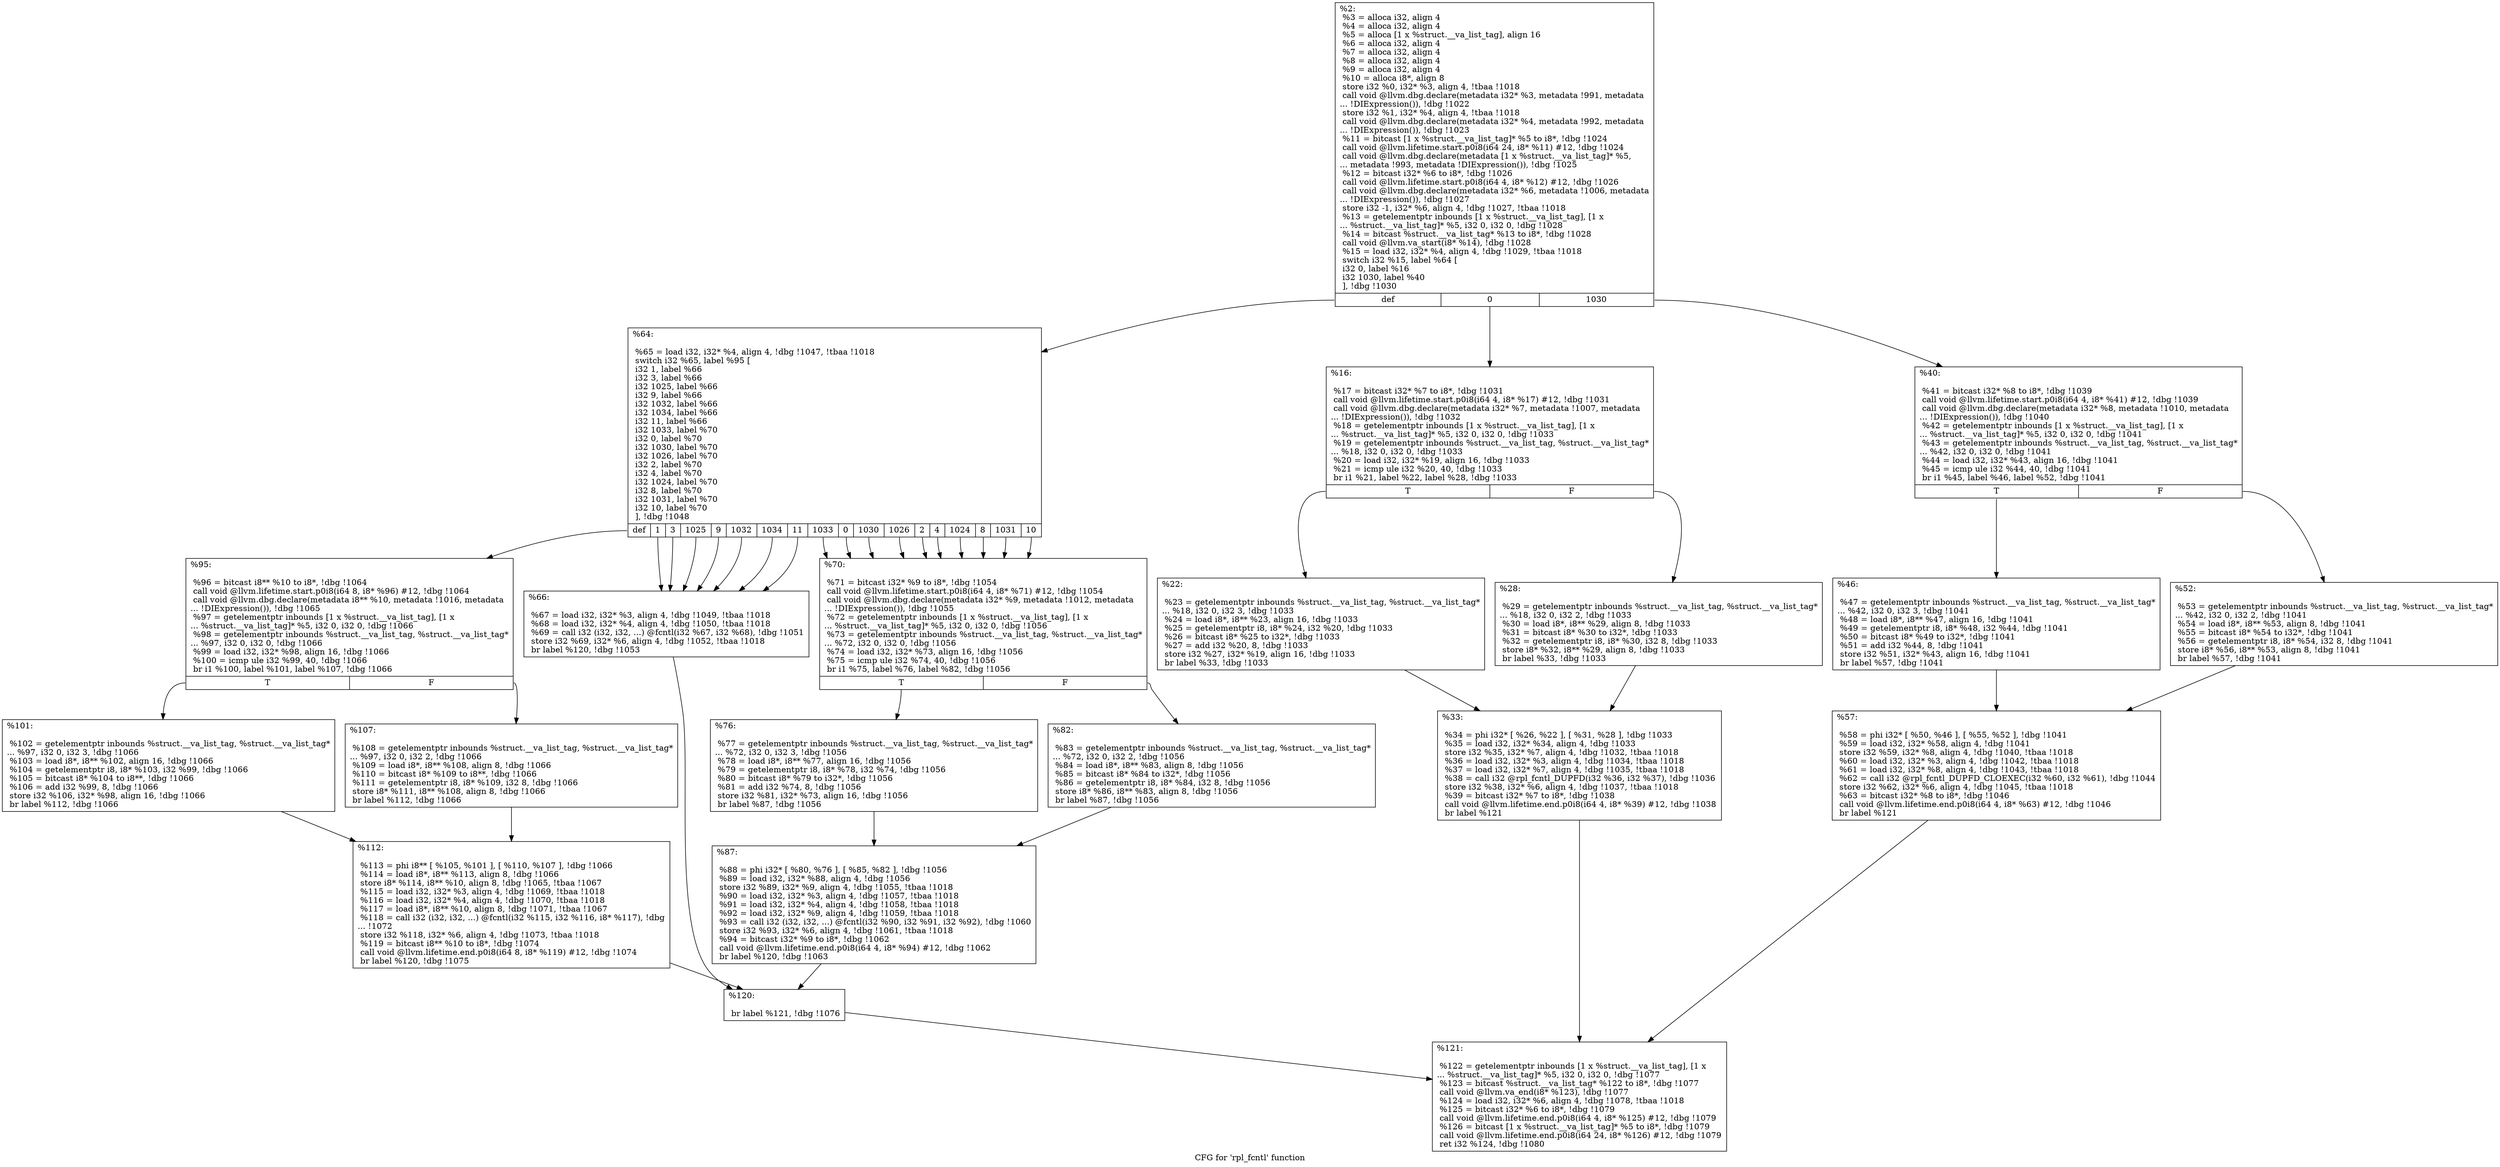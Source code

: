 digraph "CFG for 'rpl_fcntl' function" {
	label="CFG for 'rpl_fcntl' function";

	Node0x1a8a2e0 [shape=record,label="{%2:\l  %3 = alloca i32, align 4\l  %4 = alloca i32, align 4\l  %5 = alloca [1 x %struct.__va_list_tag], align 16\l  %6 = alloca i32, align 4\l  %7 = alloca i32, align 4\l  %8 = alloca i32, align 4\l  %9 = alloca i32, align 4\l  %10 = alloca i8*, align 8\l  store i32 %0, i32* %3, align 4, !tbaa !1018\l  call void @llvm.dbg.declare(metadata i32* %3, metadata !991, metadata\l... !DIExpression()), !dbg !1022\l  store i32 %1, i32* %4, align 4, !tbaa !1018\l  call void @llvm.dbg.declare(metadata i32* %4, metadata !992, metadata\l... !DIExpression()), !dbg !1023\l  %11 = bitcast [1 x %struct.__va_list_tag]* %5 to i8*, !dbg !1024\l  call void @llvm.lifetime.start.p0i8(i64 24, i8* %11) #12, !dbg !1024\l  call void @llvm.dbg.declare(metadata [1 x %struct.__va_list_tag]* %5,\l... metadata !993, metadata !DIExpression()), !dbg !1025\l  %12 = bitcast i32* %6 to i8*, !dbg !1026\l  call void @llvm.lifetime.start.p0i8(i64 4, i8* %12) #12, !dbg !1026\l  call void @llvm.dbg.declare(metadata i32* %6, metadata !1006, metadata\l... !DIExpression()), !dbg !1027\l  store i32 -1, i32* %6, align 4, !dbg !1027, !tbaa !1018\l  %13 = getelementptr inbounds [1 x %struct.__va_list_tag], [1 x\l... %struct.__va_list_tag]* %5, i32 0, i32 0, !dbg !1028\l  %14 = bitcast %struct.__va_list_tag* %13 to i8*, !dbg !1028\l  call void @llvm.va_start(i8* %14), !dbg !1028\l  %15 = load i32, i32* %4, align 4, !dbg !1029, !tbaa !1018\l  switch i32 %15, label %64 [\l    i32 0, label %16\l    i32 1030, label %40\l  ], !dbg !1030\l|{<s0>def|<s1>0|<s2>1030}}"];
	Node0x1a8a2e0:s0 -> Node0x1a8e5b0;
	Node0x1a8a2e0:s1 -> Node0x1a8e330;
	Node0x1a8a2e0:s2 -> Node0x1a8e470;
	Node0x1a8e330 [shape=record,label="{%16:\l\l  %17 = bitcast i32* %7 to i8*, !dbg !1031\l  call void @llvm.lifetime.start.p0i8(i64 4, i8* %17) #12, !dbg !1031\l  call void @llvm.dbg.declare(metadata i32* %7, metadata !1007, metadata\l... !DIExpression()), !dbg !1032\l  %18 = getelementptr inbounds [1 x %struct.__va_list_tag], [1 x\l... %struct.__va_list_tag]* %5, i32 0, i32 0, !dbg !1033\l  %19 = getelementptr inbounds %struct.__va_list_tag, %struct.__va_list_tag*\l... %18, i32 0, i32 0, !dbg !1033\l  %20 = load i32, i32* %19, align 16, !dbg !1033\l  %21 = icmp ule i32 %20, 40, !dbg !1033\l  br i1 %21, label %22, label %28, !dbg !1033\l|{<s0>T|<s1>F}}"];
	Node0x1a8e330:s0 -> Node0x1a8e380;
	Node0x1a8e330:s1 -> Node0x1a8e3d0;
	Node0x1a8e380 [shape=record,label="{%22:\l\l  %23 = getelementptr inbounds %struct.__va_list_tag, %struct.__va_list_tag*\l... %18, i32 0, i32 3, !dbg !1033\l  %24 = load i8*, i8** %23, align 16, !dbg !1033\l  %25 = getelementptr i8, i8* %24, i32 %20, !dbg !1033\l  %26 = bitcast i8* %25 to i32*, !dbg !1033\l  %27 = add i32 %20, 8, !dbg !1033\l  store i32 %27, i32* %19, align 16, !dbg !1033\l  br label %33, !dbg !1033\l}"];
	Node0x1a8e380 -> Node0x1a8e420;
	Node0x1a8e3d0 [shape=record,label="{%28:\l\l  %29 = getelementptr inbounds %struct.__va_list_tag, %struct.__va_list_tag*\l... %18, i32 0, i32 2, !dbg !1033\l  %30 = load i8*, i8** %29, align 8, !dbg !1033\l  %31 = bitcast i8* %30 to i32*, !dbg !1033\l  %32 = getelementptr i8, i8* %30, i32 8, !dbg !1033\l  store i8* %32, i8** %29, align 8, !dbg !1033\l  br label %33, !dbg !1033\l}"];
	Node0x1a8e3d0 -> Node0x1a8e420;
	Node0x1a8e420 [shape=record,label="{%33:\l\l  %34 = phi i32* [ %26, %22 ], [ %31, %28 ], !dbg !1033\l  %35 = load i32, i32* %34, align 4, !dbg !1033\l  store i32 %35, i32* %7, align 4, !dbg !1032, !tbaa !1018\l  %36 = load i32, i32* %3, align 4, !dbg !1034, !tbaa !1018\l  %37 = load i32, i32* %7, align 4, !dbg !1035, !tbaa !1018\l  %38 = call i32 @rpl_fcntl_DUPFD(i32 %36, i32 %37), !dbg !1036\l  store i32 %38, i32* %6, align 4, !dbg !1037, !tbaa !1018\l  %39 = bitcast i32* %7 to i8*, !dbg !1038\l  call void @llvm.lifetime.end.p0i8(i64 4, i8* %39) #12, !dbg !1038\l  br label %121\l}"];
	Node0x1a8e420 -> Node0x1a8e920;
	Node0x1a8e470 [shape=record,label="{%40:\l\l  %41 = bitcast i32* %8 to i8*, !dbg !1039\l  call void @llvm.lifetime.start.p0i8(i64 4, i8* %41) #12, !dbg !1039\l  call void @llvm.dbg.declare(metadata i32* %8, metadata !1010, metadata\l... !DIExpression()), !dbg !1040\l  %42 = getelementptr inbounds [1 x %struct.__va_list_tag], [1 x\l... %struct.__va_list_tag]* %5, i32 0, i32 0, !dbg !1041\l  %43 = getelementptr inbounds %struct.__va_list_tag, %struct.__va_list_tag*\l... %42, i32 0, i32 0, !dbg !1041\l  %44 = load i32, i32* %43, align 16, !dbg !1041\l  %45 = icmp ule i32 %44, 40, !dbg !1041\l  br i1 %45, label %46, label %52, !dbg !1041\l|{<s0>T|<s1>F}}"];
	Node0x1a8e470:s0 -> Node0x1a8e4c0;
	Node0x1a8e470:s1 -> Node0x1a8e510;
	Node0x1a8e4c0 [shape=record,label="{%46:\l\l  %47 = getelementptr inbounds %struct.__va_list_tag, %struct.__va_list_tag*\l... %42, i32 0, i32 3, !dbg !1041\l  %48 = load i8*, i8** %47, align 16, !dbg !1041\l  %49 = getelementptr i8, i8* %48, i32 %44, !dbg !1041\l  %50 = bitcast i8* %49 to i32*, !dbg !1041\l  %51 = add i32 %44, 8, !dbg !1041\l  store i32 %51, i32* %43, align 16, !dbg !1041\l  br label %57, !dbg !1041\l}"];
	Node0x1a8e4c0 -> Node0x1a8e560;
	Node0x1a8e510 [shape=record,label="{%52:\l\l  %53 = getelementptr inbounds %struct.__va_list_tag, %struct.__va_list_tag*\l... %42, i32 0, i32 2, !dbg !1041\l  %54 = load i8*, i8** %53, align 8, !dbg !1041\l  %55 = bitcast i8* %54 to i32*, !dbg !1041\l  %56 = getelementptr i8, i8* %54, i32 8, !dbg !1041\l  store i8* %56, i8** %53, align 8, !dbg !1041\l  br label %57, !dbg !1041\l}"];
	Node0x1a8e510 -> Node0x1a8e560;
	Node0x1a8e560 [shape=record,label="{%57:\l\l  %58 = phi i32* [ %50, %46 ], [ %55, %52 ], !dbg !1041\l  %59 = load i32, i32* %58, align 4, !dbg !1041\l  store i32 %59, i32* %8, align 4, !dbg !1040, !tbaa !1018\l  %60 = load i32, i32* %3, align 4, !dbg !1042, !tbaa !1018\l  %61 = load i32, i32* %8, align 4, !dbg !1043, !tbaa !1018\l  %62 = call i32 @rpl_fcntl_DUPFD_CLOEXEC(i32 %60, i32 %61), !dbg !1044\l  store i32 %62, i32* %6, align 4, !dbg !1045, !tbaa !1018\l  %63 = bitcast i32* %8 to i8*, !dbg !1046\l  call void @llvm.lifetime.end.p0i8(i64 4, i8* %63) #12, !dbg !1046\l  br label %121\l}"];
	Node0x1a8e560 -> Node0x1a8e920;
	Node0x1a8e5b0 [shape=record,label="{%64:\l\l  %65 = load i32, i32* %4, align 4, !dbg !1047, !tbaa !1018\l  switch i32 %65, label %95 [\l    i32 1, label %66\l    i32 3, label %66\l    i32 1025, label %66\l    i32 9, label %66\l    i32 1032, label %66\l    i32 1034, label %66\l    i32 11, label %66\l    i32 1033, label %70\l    i32 0, label %70\l    i32 1030, label %70\l    i32 1026, label %70\l    i32 2, label %70\l    i32 4, label %70\l    i32 1024, label %70\l    i32 8, label %70\l    i32 1031, label %70\l    i32 10, label %70\l  ], !dbg !1048\l|{<s0>def|<s1>1|<s2>3|<s3>1025|<s4>9|<s5>1032|<s6>1034|<s7>11|<s8>1033|<s9>0|<s10>1030|<s11>1026|<s12>2|<s13>4|<s14>1024|<s15>8|<s16>1031|<s17>10}}"];
	Node0x1a8e5b0:s0 -> Node0x1a8e790;
	Node0x1a8e5b0:s1 -> Node0x1a8e600;
	Node0x1a8e5b0:s2 -> Node0x1a8e600;
	Node0x1a8e5b0:s3 -> Node0x1a8e600;
	Node0x1a8e5b0:s4 -> Node0x1a8e600;
	Node0x1a8e5b0:s5 -> Node0x1a8e600;
	Node0x1a8e5b0:s6 -> Node0x1a8e600;
	Node0x1a8e5b0:s7 -> Node0x1a8e600;
	Node0x1a8e5b0:s8 -> Node0x1a8e650;
	Node0x1a8e5b0:s9 -> Node0x1a8e650;
	Node0x1a8e5b0:s10 -> Node0x1a8e650;
	Node0x1a8e5b0:s11 -> Node0x1a8e650;
	Node0x1a8e5b0:s12 -> Node0x1a8e650;
	Node0x1a8e5b0:s13 -> Node0x1a8e650;
	Node0x1a8e5b0:s14 -> Node0x1a8e650;
	Node0x1a8e5b0:s15 -> Node0x1a8e650;
	Node0x1a8e5b0:s16 -> Node0x1a8e650;
	Node0x1a8e5b0:s17 -> Node0x1a8e650;
	Node0x1a8e600 [shape=record,label="{%66:\l\l  %67 = load i32, i32* %3, align 4, !dbg !1049, !tbaa !1018\l  %68 = load i32, i32* %4, align 4, !dbg !1050, !tbaa !1018\l  %69 = call i32 (i32, i32, ...) @fcntl(i32 %67, i32 %68), !dbg !1051\l  store i32 %69, i32* %6, align 4, !dbg !1052, !tbaa !1018\l  br label %120, !dbg !1053\l}"];
	Node0x1a8e600 -> Node0x1a8e8d0;
	Node0x1a8e650 [shape=record,label="{%70:\l\l  %71 = bitcast i32* %9 to i8*, !dbg !1054\l  call void @llvm.lifetime.start.p0i8(i64 4, i8* %71) #12, !dbg !1054\l  call void @llvm.dbg.declare(metadata i32* %9, metadata !1012, metadata\l... !DIExpression()), !dbg !1055\l  %72 = getelementptr inbounds [1 x %struct.__va_list_tag], [1 x\l... %struct.__va_list_tag]* %5, i32 0, i32 0, !dbg !1056\l  %73 = getelementptr inbounds %struct.__va_list_tag, %struct.__va_list_tag*\l... %72, i32 0, i32 0, !dbg !1056\l  %74 = load i32, i32* %73, align 16, !dbg !1056\l  %75 = icmp ule i32 %74, 40, !dbg !1056\l  br i1 %75, label %76, label %82, !dbg !1056\l|{<s0>T|<s1>F}}"];
	Node0x1a8e650:s0 -> Node0x1a8e6a0;
	Node0x1a8e650:s1 -> Node0x1a8e6f0;
	Node0x1a8e6a0 [shape=record,label="{%76:\l\l  %77 = getelementptr inbounds %struct.__va_list_tag, %struct.__va_list_tag*\l... %72, i32 0, i32 3, !dbg !1056\l  %78 = load i8*, i8** %77, align 16, !dbg !1056\l  %79 = getelementptr i8, i8* %78, i32 %74, !dbg !1056\l  %80 = bitcast i8* %79 to i32*, !dbg !1056\l  %81 = add i32 %74, 8, !dbg !1056\l  store i32 %81, i32* %73, align 16, !dbg !1056\l  br label %87, !dbg !1056\l}"];
	Node0x1a8e6a0 -> Node0x1a8e740;
	Node0x1a8e6f0 [shape=record,label="{%82:\l\l  %83 = getelementptr inbounds %struct.__va_list_tag, %struct.__va_list_tag*\l... %72, i32 0, i32 2, !dbg !1056\l  %84 = load i8*, i8** %83, align 8, !dbg !1056\l  %85 = bitcast i8* %84 to i32*, !dbg !1056\l  %86 = getelementptr i8, i8* %84, i32 8, !dbg !1056\l  store i8* %86, i8** %83, align 8, !dbg !1056\l  br label %87, !dbg !1056\l}"];
	Node0x1a8e6f0 -> Node0x1a8e740;
	Node0x1a8e740 [shape=record,label="{%87:\l\l  %88 = phi i32* [ %80, %76 ], [ %85, %82 ], !dbg !1056\l  %89 = load i32, i32* %88, align 4, !dbg !1056\l  store i32 %89, i32* %9, align 4, !dbg !1055, !tbaa !1018\l  %90 = load i32, i32* %3, align 4, !dbg !1057, !tbaa !1018\l  %91 = load i32, i32* %4, align 4, !dbg !1058, !tbaa !1018\l  %92 = load i32, i32* %9, align 4, !dbg !1059, !tbaa !1018\l  %93 = call i32 (i32, i32, ...) @fcntl(i32 %90, i32 %91, i32 %92), !dbg !1060\l  store i32 %93, i32* %6, align 4, !dbg !1061, !tbaa !1018\l  %94 = bitcast i32* %9 to i8*, !dbg !1062\l  call void @llvm.lifetime.end.p0i8(i64 4, i8* %94) #12, !dbg !1062\l  br label %120, !dbg !1063\l}"];
	Node0x1a8e740 -> Node0x1a8e8d0;
	Node0x1a8e790 [shape=record,label="{%95:\l\l  %96 = bitcast i8** %10 to i8*, !dbg !1064\l  call void @llvm.lifetime.start.p0i8(i64 8, i8* %96) #12, !dbg !1064\l  call void @llvm.dbg.declare(metadata i8** %10, metadata !1016, metadata\l... !DIExpression()), !dbg !1065\l  %97 = getelementptr inbounds [1 x %struct.__va_list_tag], [1 x\l... %struct.__va_list_tag]* %5, i32 0, i32 0, !dbg !1066\l  %98 = getelementptr inbounds %struct.__va_list_tag, %struct.__va_list_tag*\l... %97, i32 0, i32 0, !dbg !1066\l  %99 = load i32, i32* %98, align 16, !dbg !1066\l  %100 = icmp ule i32 %99, 40, !dbg !1066\l  br i1 %100, label %101, label %107, !dbg !1066\l|{<s0>T|<s1>F}}"];
	Node0x1a8e790:s0 -> Node0x1a8e7e0;
	Node0x1a8e790:s1 -> Node0x1a8e830;
	Node0x1a8e7e0 [shape=record,label="{%101:\l\l  %102 = getelementptr inbounds %struct.__va_list_tag, %struct.__va_list_tag*\l... %97, i32 0, i32 3, !dbg !1066\l  %103 = load i8*, i8** %102, align 16, !dbg !1066\l  %104 = getelementptr i8, i8* %103, i32 %99, !dbg !1066\l  %105 = bitcast i8* %104 to i8**, !dbg !1066\l  %106 = add i32 %99, 8, !dbg !1066\l  store i32 %106, i32* %98, align 16, !dbg !1066\l  br label %112, !dbg !1066\l}"];
	Node0x1a8e7e0 -> Node0x1a8e880;
	Node0x1a8e830 [shape=record,label="{%107:\l\l  %108 = getelementptr inbounds %struct.__va_list_tag, %struct.__va_list_tag*\l... %97, i32 0, i32 2, !dbg !1066\l  %109 = load i8*, i8** %108, align 8, !dbg !1066\l  %110 = bitcast i8* %109 to i8**, !dbg !1066\l  %111 = getelementptr i8, i8* %109, i32 8, !dbg !1066\l  store i8* %111, i8** %108, align 8, !dbg !1066\l  br label %112, !dbg !1066\l}"];
	Node0x1a8e830 -> Node0x1a8e880;
	Node0x1a8e880 [shape=record,label="{%112:\l\l  %113 = phi i8** [ %105, %101 ], [ %110, %107 ], !dbg !1066\l  %114 = load i8*, i8** %113, align 8, !dbg !1066\l  store i8* %114, i8** %10, align 8, !dbg !1065, !tbaa !1067\l  %115 = load i32, i32* %3, align 4, !dbg !1069, !tbaa !1018\l  %116 = load i32, i32* %4, align 4, !dbg !1070, !tbaa !1018\l  %117 = load i8*, i8** %10, align 8, !dbg !1071, !tbaa !1067\l  %118 = call i32 (i32, i32, ...) @fcntl(i32 %115, i32 %116, i8* %117), !dbg\l... !1072\l  store i32 %118, i32* %6, align 4, !dbg !1073, !tbaa !1018\l  %119 = bitcast i8** %10 to i8*, !dbg !1074\l  call void @llvm.lifetime.end.p0i8(i64 8, i8* %119) #12, !dbg !1074\l  br label %120, !dbg !1075\l}"];
	Node0x1a8e880 -> Node0x1a8e8d0;
	Node0x1a8e8d0 [shape=record,label="{%120:\l\l  br label %121, !dbg !1076\l}"];
	Node0x1a8e8d0 -> Node0x1a8e920;
	Node0x1a8e920 [shape=record,label="{%121:\l\l  %122 = getelementptr inbounds [1 x %struct.__va_list_tag], [1 x\l... %struct.__va_list_tag]* %5, i32 0, i32 0, !dbg !1077\l  %123 = bitcast %struct.__va_list_tag* %122 to i8*, !dbg !1077\l  call void @llvm.va_end(i8* %123), !dbg !1077\l  %124 = load i32, i32* %6, align 4, !dbg !1078, !tbaa !1018\l  %125 = bitcast i32* %6 to i8*, !dbg !1079\l  call void @llvm.lifetime.end.p0i8(i64 4, i8* %125) #12, !dbg !1079\l  %126 = bitcast [1 x %struct.__va_list_tag]* %5 to i8*, !dbg !1079\l  call void @llvm.lifetime.end.p0i8(i64 24, i8* %126) #12, !dbg !1079\l  ret i32 %124, !dbg !1080\l}"];
}
